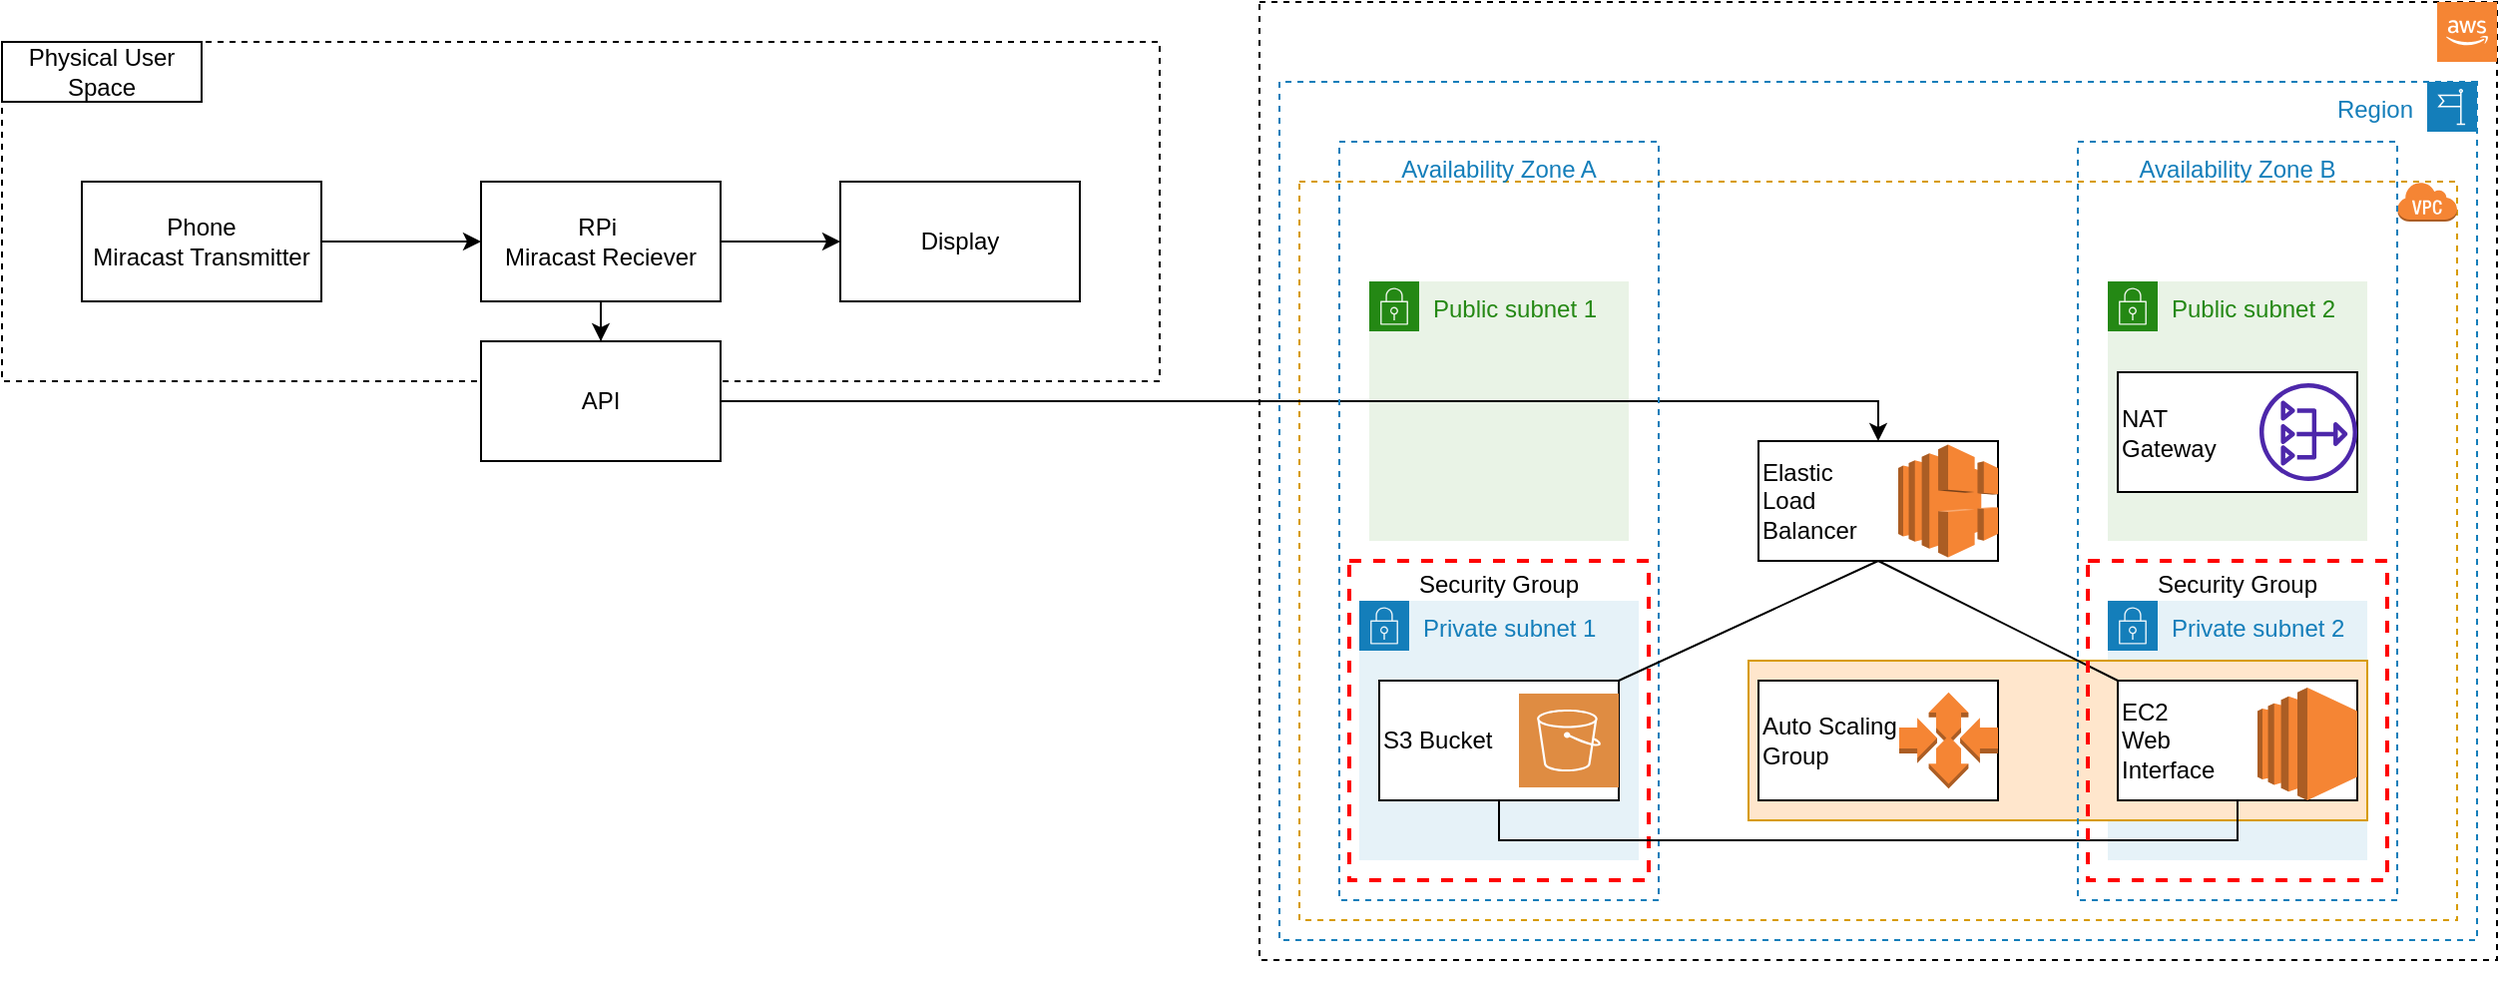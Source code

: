 <mxfile version="15.7.3" type="device"><diagram id="dcKX9BkHUcmG220JhS0V" name="Page-1"><mxGraphModel dx="1768" dy="854" grid="1" gridSize="10" guides="1" tooltips="1" connect="1" arrows="1" fold="1" page="1" pageScale="1" pageWidth="850" pageHeight="1100" math="0" shadow="0"><root><mxCell id="0"/><mxCell id="1" parent="0"/><mxCell id="bLFQ9WguhUHaOtUFOSu8-67" value="Public subnet 1" style="points=[[0,0],[0.25,0],[0.5,0],[0.75,0],[1,0],[1,0.25],[1,0.5],[1,0.75],[1,1],[0.75,1],[0.5,1],[0.25,1],[0,1],[0,0.75],[0,0.5],[0,0.25]];outlineConnect=0;gradientColor=none;html=1;whiteSpace=wrap;fontSize=12;fontStyle=0;shape=mxgraph.aws4.group;grIcon=mxgraph.aws4.group_security_group;grStroke=0;strokeColor=#248814;fillColor=#E9F3E6;verticalAlign=top;align=left;spacingLeft=30;fontColor=#248814;dashed=0;" vertex="1" parent="1"><mxGeometry x="275" y="610" width="130" height="130" as="geometry"/></mxCell><mxCell id="bLFQ9WguhUHaOtUFOSu8-58" value="" style="rounded=0;whiteSpace=wrap;html=1;strokeColor=default;fillColor=none;align=left;dashed=1;" vertex="1" parent="1"><mxGeometry x="220" y="470" width="620" height="480" as="geometry"/></mxCell><mxCell id="bLFQ9WguhUHaOtUFOSu8-66" value="Region" style="points=[[0,0],[0.25,0],[0.5,0],[0.75,0],[1,0],[1,0.25],[1,0.5],[1,0.75],[1,1],[0.75,1],[0.5,1],[0.25,1],[0,1],[0,0.75],[0,0.5],[0,0.25]];outlineConnect=0;gradientColor=none;html=1;whiteSpace=wrap;fontSize=12;fontStyle=0;shape=mxgraph.aws4.group;grIcon=mxgraph.aws4.group_region;strokeColor=#147EBA;fillColor=none;verticalAlign=top;align=right;spacingLeft=0;fontColor=#147EBA;dashed=1;flipH=1;spacingRight=30;" vertex="1" parent="1"><mxGeometry x="230" y="510" width="600" height="430" as="geometry"/></mxCell><mxCell id="bLFQ9WguhUHaOtUFOSu8-59" value="" style="rounded=0;whiteSpace=wrap;html=1;strokeColor=#d79b00;fillColor=none;align=left;dashed=1;" vertex="1" parent="1"><mxGeometry x="240" y="560" width="580" height="370" as="geometry"/></mxCell><mxCell id="bLFQ9WguhUHaOtUFOSu8-62" style="edgeStyle=orthogonalEdgeStyle;rounded=0;orthogonalLoop=1;jettySize=auto;html=1;entryX=0.5;entryY=0;entryDx=0;entryDy=0;" edge="1" parent="1" source="bLFQ9WguhUHaOtUFOSu8-7" target="bLFQ9WguhUHaOtUFOSu8-20"><mxGeometry relative="1" as="geometry"/></mxCell><mxCell id="bLFQ9WguhUHaOtUFOSu8-60" value="" style="group" vertex="1" connectable="0" parent="1"><mxGeometry x="-410" y="490" width="580" height="210" as="geometry"/></mxCell><mxCell id="bLFQ9WguhUHaOtUFOSu8-11" value="" style="rounded=0;whiteSpace=wrap;html=1;fillColor=none;strokeColor=default;dashed=1;" vertex="1" parent="bLFQ9WguhUHaOtUFOSu8-60"><mxGeometry width="580" height="170" as="geometry"/></mxCell><mxCell id="bLFQ9WguhUHaOtUFOSu8-1" value="RPi&amp;nbsp;&lt;br&gt;Miracast Reciever" style="rounded=0;whiteSpace=wrap;html=1;" vertex="1" parent="bLFQ9WguhUHaOtUFOSu8-60"><mxGeometry x="240" y="70" width="120" height="60" as="geometry"/></mxCell><mxCell id="bLFQ9WguhUHaOtUFOSu8-2" value="Display" style="rounded=0;whiteSpace=wrap;html=1;" vertex="1" parent="bLFQ9WguhUHaOtUFOSu8-60"><mxGeometry x="420" y="70" width="120" height="60" as="geometry"/></mxCell><mxCell id="bLFQ9WguhUHaOtUFOSu8-3" style="edgeStyle=orthogonalEdgeStyle;rounded=0;orthogonalLoop=1;jettySize=auto;html=1;entryX=0;entryY=0.5;entryDx=0;entryDy=0;" edge="1" parent="bLFQ9WguhUHaOtUFOSu8-60" source="bLFQ9WguhUHaOtUFOSu8-1" target="bLFQ9WguhUHaOtUFOSu8-2"><mxGeometry relative="1" as="geometry"/></mxCell><mxCell id="bLFQ9WguhUHaOtUFOSu8-5" style="edgeStyle=orthogonalEdgeStyle;rounded=0;orthogonalLoop=1;jettySize=auto;html=1;entryX=0;entryY=0.5;entryDx=0;entryDy=0;" edge="1" parent="bLFQ9WguhUHaOtUFOSu8-60" source="bLFQ9WguhUHaOtUFOSu8-4" target="bLFQ9WguhUHaOtUFOSu8-1"><mxGeometry relative="1" as="geometry"/></mxCell><mxCell id="bLFQ9WguhUHaOtUFOSu8-4" value="Phone&lt;br&gt;Miracast Transmitter" style="rounded=0;whiteSpace=wrap;html=1;" vertex="1" parent="bLFQ9WguhUHaOtUFOSu8-60"><mxGeometry x="40" y="70" width="120" height="60" as="geometry"/></mxCell><mxCell id="bLFQ9WguhUHaOtUFOSu8-12" value="Physical User Space" style="rounded=0;whiteSpace=wrap;html=1;strokeColor=default;fillColor=default;" vertex="1" parent="bLFQ9WguhUHaOtUFOSu8-60"><mxGeometry width="100" height="30" as="geometry"/></mxCell><mxCell id="bLFQ9WguhUHaOtUFOSu8-7" value="API" style="rounded=0;whiteSpace=wrap;html=1;" vertex="1" parent="bLFQ9WguhUHaOtUFOSu8-60"><mxGeometry x="240" y="150" width="120" height="60" as="geometry"/></mxCell><mxCell id="bLFQ9WguhUHaOtUFOSu8-8" style="edgeStyle=orthogonalEdgeStyle;rounded=0;orthogonalLoop=1;jettySize=auto;html=1;entryX=0.5;entryY=0;entryDx=0;entryDy=0;" edge="1" parent="bLFQ9WguhUHaOtUFOSu8-60" source="bLFQ9WguhUHaOtUFOSu8-1" target="bLFQ9WguhUHaOtUFOSu8-7"><mxGeometry relative="1" as="geometry"/></mxCell><mxCell id="bLFQ9WguhUHaOtUFOSu8-46" value="Security Group" style="fontStyle=0;verticalAlign=top;align=center;spacingTop=-2;fillColor=none;rounded=0;whiteSpace=wrap;html=1;strokeColor=#FF0000;strokeWidth=2;dashed=1;container=1;collapsible=0;expand=0;recursiveResize=0;" vertex="1" parent="1"><mxGeometry x="265" y="750" width="150" height="160" as="geometry"/></mxCell><mxCell id="bLFQ9WguhUHaOtUFOSu8-47" value="Availability Zone A" style="fillColor=none;strokeColor=#147EBA;dashed=1;verticalAlign=top;fontStyle=0;fontColor=#147EBA;" vertex="1" parent="1"><mxGeometry x="260" y="540" width="160" height="380" as="geometry"/></mxCell><mxCell id="bLFQ9WguhUHaOtUFOSu8-34" value="Private subnet 2" style="points=[[0,0],[0.25,0],[0.5,0],[0.75,0],[1,0],[1,0.25],[1,0.5],[1,0.75],[1,1],[0.75,1],[0.5,1],[0.25,1],[0,1],[0,0.75],[0,0.5],[0,0.25]];outlineConnect=0;gradientColor=none;html=1;whiteSpace=wrap;fontSize=12;fontStyle=0;shape=mxgraph.aws4.group;grIcon=mxgraph.aws4.group_security_group;grStroke=0;strokeColor=#147EBA;fillColor=#E6F2F8;verticalAlign=top;align=left;spacingLeft=30;fontColor=#147EBA;dashed=0;" vertex="1" parent="1"><mxGeometry x="645" y="770" width="130" height="130" as="geometry"/></mxCell><mxCell id="bLFQ9WguhUHaOtUFOSu8-48" value="" style="rounded=0;whiteSpace=wrap;html=1;strokeColor=#d79b00;fillColor=#ffe6cc;align=left;" vertex="1" parent="1"><mxGeometry x="465" y="800.01" width="310" height="80" as="geometry"/></mxCell><mxCell id="bLFQ9WguhUHaOtUFOSu8-14" value="" style="outlineConnect=0;dashed=0;verticalLabelPosition=bottom;verticalAlign=top;align=center;html=1;shape=mxgraph.aws3.cloud_2;fillColor=#F58534;gradientColor=none;strokeColor=default;" vertex="1" parent="1"><mxGeometry x="810" y="470" width="30" height="30" as="geometry"/></mxCell><mxCell id="bLFQ9WguhUHaOtUFOSu8-17" value="" style="outlineConnect=0;dashed=0;verticalLabelPosition=bottom;verticalAlign=top;align=center;html=1;shape=mxgraph.aws3.virtual_private_cloud;fillColor=#F58534;gradientColor=none;strokeColor=default;" vertex="1" parent="1"><mxGeometry x="790" y="560" width="30" height="20" as="geometry"/></mxCell><mxCell id="bLFQ9WguhUHaOtUFOSu8-23" value="" style="group" vertex="1" connectable="0" parent="1"><mxGeometry x="280" y="810" width="130" height="90" as="geometry"/></mxCell><mxCell id="bLFQ9WguhUHaOtUFOSu8-44" value="Private subnet 1" style="points=[[0,0],[0.25,0],[0.5,0],[0.75,0],[1,0],[1,0.25],[1,0.5],[1,0.75],[1,1],[0.75,1],[0.5,1],[0.25,1],[0,1],[0,0.75],[0,0.5],[0,0.25]];outlineConnect=0;gradientColor=none;html=1;whiteSpace=wrap;fontSize=12;fontStyle=0;shape=mxgraph.aws4.group;grIcon=mxgraph.aws4.group_security_group;grStroke=0;strokeColor=#147EBA;fillColor=#E6F2F8;verticalAlign=top;align=left;spacingLeft=30;fontColor=#147EBA;dashed=0;" vertex="1" parent="bLFQ9WguhUHaOtUFOSu8-23"><mxGeometry x="-10" y="-40" width="140" height="130" as="geometry"/></mxCell><mxCell id="bLFQ9WguhUHaOtUFOSu8-10" value="S3 Bucket" style="rounded=0;whiteSpace=wrap;html=1;align=left;" vertex="1" parent="bLFQ9WguhUHaOtUFOSu8-23"><mxGeometry width="120" height="60" as="geometry"/></mxCell><mxCell id="bLFQ9WguhUHaOtUFOSu8-13" value="" style="sketch=0;pointerEvents=1;shadow=0;dashed=0;html=1;strokeColor=none;fillColor=#DF8C42;labelPosition=center;verticalLabelPosition=bottom;verticalAlign=top;align=center;outlineConnect=0;shape=mxgraph.veeam2.aws_s3;" vertex="1" parent="bLFQ9WguhUHaOtUFOSu8-23"><mxGeometry x="70" y="6.5" width="50" height="47" as="geometry"/></mxCell><mxCell id="bLFQ9WguhUHaOtUFOSu8-28" value="" style="group" vertex="1" connectable="0" parent="1"><mxGeometry x="470" y="690" width="120" height="60" as="geometry"/></mxCell><mxCell id="bLFQ9WguhUHaOtUFOSu8-20" value="Elastic&lt;br&gt;Load&lt;br&gt;Balancer" style="rounded=0;whiteSpace=wrap;html=1;align=left;" vertex="1" parent="bLFQ9WguhUHaOtUFOSu8-28"><mxGeometry width="120" height="60" as="geometry"/></mxCell><mxCell id="bLFQ9WguhUHaOtUFOSu8-15" value="" style="outlineConnect=0;dashed=0;verticalLabelPosition=bottom;verticalAlign=top;align=center;html=1;shape=mxgraph.aws3.elastic_load_balancing;fillColor=#F58534;gradientColor=none;strokeColor=default;" vertex="1" parent="bLFQ9WguhUHaOtUFOSu8-28"><mxGeometry x="70" y="1.75" width="50" height="56.5" as="geometry"/></mxCell><mxCell id="bLFQ9WguhUHaOtUFOSu8-53" value="" style="group" vertex="1" connectable="0" parent="1"><mxGeometry x="650" y="810" width="135" height="150" as="geometry"/></mxCell><mxCell id="bLFQ9WguhUHaOtUFOSu8-57" value="" style="group" vertex="1" connectable="0" parent="bLFQ9WguhUHaOtUFOSu8-53"><mxGeometry width="135" height="150" as="geometry"/></mxCell><mxCell id="bLFQ9WguhUHaOtUFOSu8-24" value="EC2&lt;br&gt;Web &lt;br&gt;Interface" style="rounded=0;whiteSpace=wrap;html=1;align=left;" vertex="1" parent="bLFQ9WguhUHaOtUFOSu8-57"><mxGeometry width="120" height="60" as="geometry"/></mxCell><mxCell id="bLFQ9WguhUHaOtUFOSu8-16" value="" style="outlineConnect=0;dashed=0;verticalLabelPosition=bottom;verticalAlign=top;align=center;html=1;shape=mxgraph.aws3.ec2;fillColor=#F58534;gradientColor=none;strokeColor=default;" vertex="1" parent="bLFQ9WguhUHaOtUFOSu8-57"><mxGeometry x="70" y="3.5" width="50" height="56.5" as="geometry"/></mxCell><mxCell id="bLFQ9WguhUHaOtUFOSu8-30" value="Auto Scaling&lt;br&gt;Group" style="rounded=0;whiteSpace=wrap;html=1;align=left;" vertex="1" parent="1"><mxGeometry x="470" y="810" width="120" height="60" as="geometry"/></mxCell><mxCell id="bLFQ9WguhUHaOtUFOSu8-29" value="" style="outlineConnect=0;dashed=0;verticalLabelPosition=bottom;verticalAlign=top;align=center;html=1;shape=mxgraph.aws3.auto_scaling;fillColor=#F58534;gradientColor=none;strokeColor=default;" vertex="1" parent="1"><mxGeometry x="540.5" y="815.88" width="49.5" height="48.25" as="geometry"/></mxCell><mxCell id="bLFQ9WguhUHaOtUFOSu8-38" value="Public subnet 2" style="points=[[0,0],[0.25,0],[0.5,0],[0.75,0],[1,0],[1,0.25],[1,0.5],[1,0.75],[1,1],[0.75,1],[0.5,1],[0.25,1],[0,1],[0,0.75],[0,0.5],[0,0.25]];outlineConnect=0;gradientColor=none;html=1;whiteSpace=wrap;fontSize=12;fontStyle=0;shape=mxgraph.aws4.group;grIcon=mxgraph.aws4.group_security_group;grStroke=0;strokeColor=#248814;fillColor=#E9F3E6;verticalAlign=top;align=left;spacingLeft=30;fontColor=#248814;dashed=0;" vertex="1" parent="1"><mxGeometry x="645" y="610" width="130" height="130" as="geometry"/></mxCell><mxCell id="bLFQ9WguhUHaOtUFOSu8-41" value="" style="group" vertex="1" connectable="0" parent="1"><mxGeometry x="650" y="655.5" width="120" height="60" as="geometry"/></mxCell><mxCell id="bLFQ9WguhUHaOtUFOSu8-35" value="NAT&lt;br&gt;Gateway" style="rounded=0;whiteSpace=wrap;html=1;align=left;" vertex="1" parent="bLFQ9WguhUHaOtUFOSu8-41"><mxGeometry width="120" height="60" as="geometry"/></mxCell><mxCell id="bLFQ9WguhUHaOtUFOSu8-36" value="" style="sketch=0;outlineConnect=0;fontColor=#232F3E;gradientColor=none;fillColor=#4D27AA;strokeColor=none;dashed=0;verticalLabelPosition=bottom;verticalAlign=top;align=center;html=1;fontSize=12;fontStyle=0;aspect=fixed;pointerEvents=1;shape=mxgraph.aws4.nat_gateway;" vertex="1" parent="bLFQ9WguhUHaOtUFOSu8-41"><mxGeometry x="71" y="5.5" width="49" height="49" as="geometry"/></mxCell><mxCell id="bLFQ9WguhUHaOtUFOSu8-63" style="rounded=0;orthogonalLoop=1;jettySize=auto;html=1;entryX=1;entryY=0;entryDx=0;entryDy=0;exitX=0.5;exitY=1;exitDx=0;exitDy=0;endArrow=none;endFill=0;" edge="1" parent="1" source="bLFQ9WguhUHaOtUFOSu8-20" target="bLFQ9WguhUHaOtUFOSu8-10"><mxGeometry x="220" y="490" as="geometry"/></mxCell><mxCell id="bLFQ9WguhUHaOtUFOSu8-64" style="edgeStyle=none;rounded=0;orthogonalLoop=1;jettySize=auto;html=1;entryX=0.1;entryY=0.375;entryDx=0;entryDy=0;entryPerimeter=0;endArrow=none;endFill=0;exitX=0.5;exitY=1;exitDx=0;exitDy=0;" edge="1" parent="1" source="bLFQ9WguhUHaOtUFOSu8-20" target="bLFQ9WguhUHaOtUFOSu8-32"><mxGeometry x="220" y="490" as="geometry"/></mxCell><mxCell id="bLFQ9WguhUHaOtUFOSu8-65" style="edgeStyle=orthogonalEdgeStyle;rounded=0;orthogonalLoop=1;jettySize=auto;html=1;endArrow=none;endFill=0;entryX=0.5;entryY=0.75;entryDx=0;entryDy=0;entryPerimeter=0;exitX=0.5;exitY=1;exitDx=0;exitDy=0;" edge="1" parent="1" source="bLFQ9WguhUHaOtUFOSu8-10" target="bLFQ9WguhUHaOtUFOSu8-32"><mxGeometry x="220" y="490" as="geometry"><mxPoint x="650.667" y="810" as="targetPoint"/><Array as="points"><mxPoint x="340" y="890"/><mxPoint x="710" y="890"/></Array></mxGeometry></mxCell><mxCell id="bLFQ9WguhUHaOtUFOSu8-32" value="Security Group" style="fontStyle=0;verticalAlign=top;align=center;spacingTop=-2;fillColor=none;rounded=0;whiteSpace=wrap;html=1;strokeColor=#FF0000;strokeWidth=2;dashed=1;container=0;collapsible=0;expand=0;recursiveResize=0;" vertex="1" parent="1"><mxGeometry x="635" y="750" width="150" height="160" as="geometry"/></mxCell><mxCell id="bLFQ9WguhUHaOtUFOSu8-33" value="Availability Zone B" style="fillColor=none;strokeColor=#147EBA;dashed=1;verticalAlign=top;fontStyle=0;fontColor=#147EBA;" vertex="1" parent="1"><mxGeometry x="630" y="540" width="160" height="380" as="geometry"/></mxCell></root></mxGraphModel></diagram></mxfile>